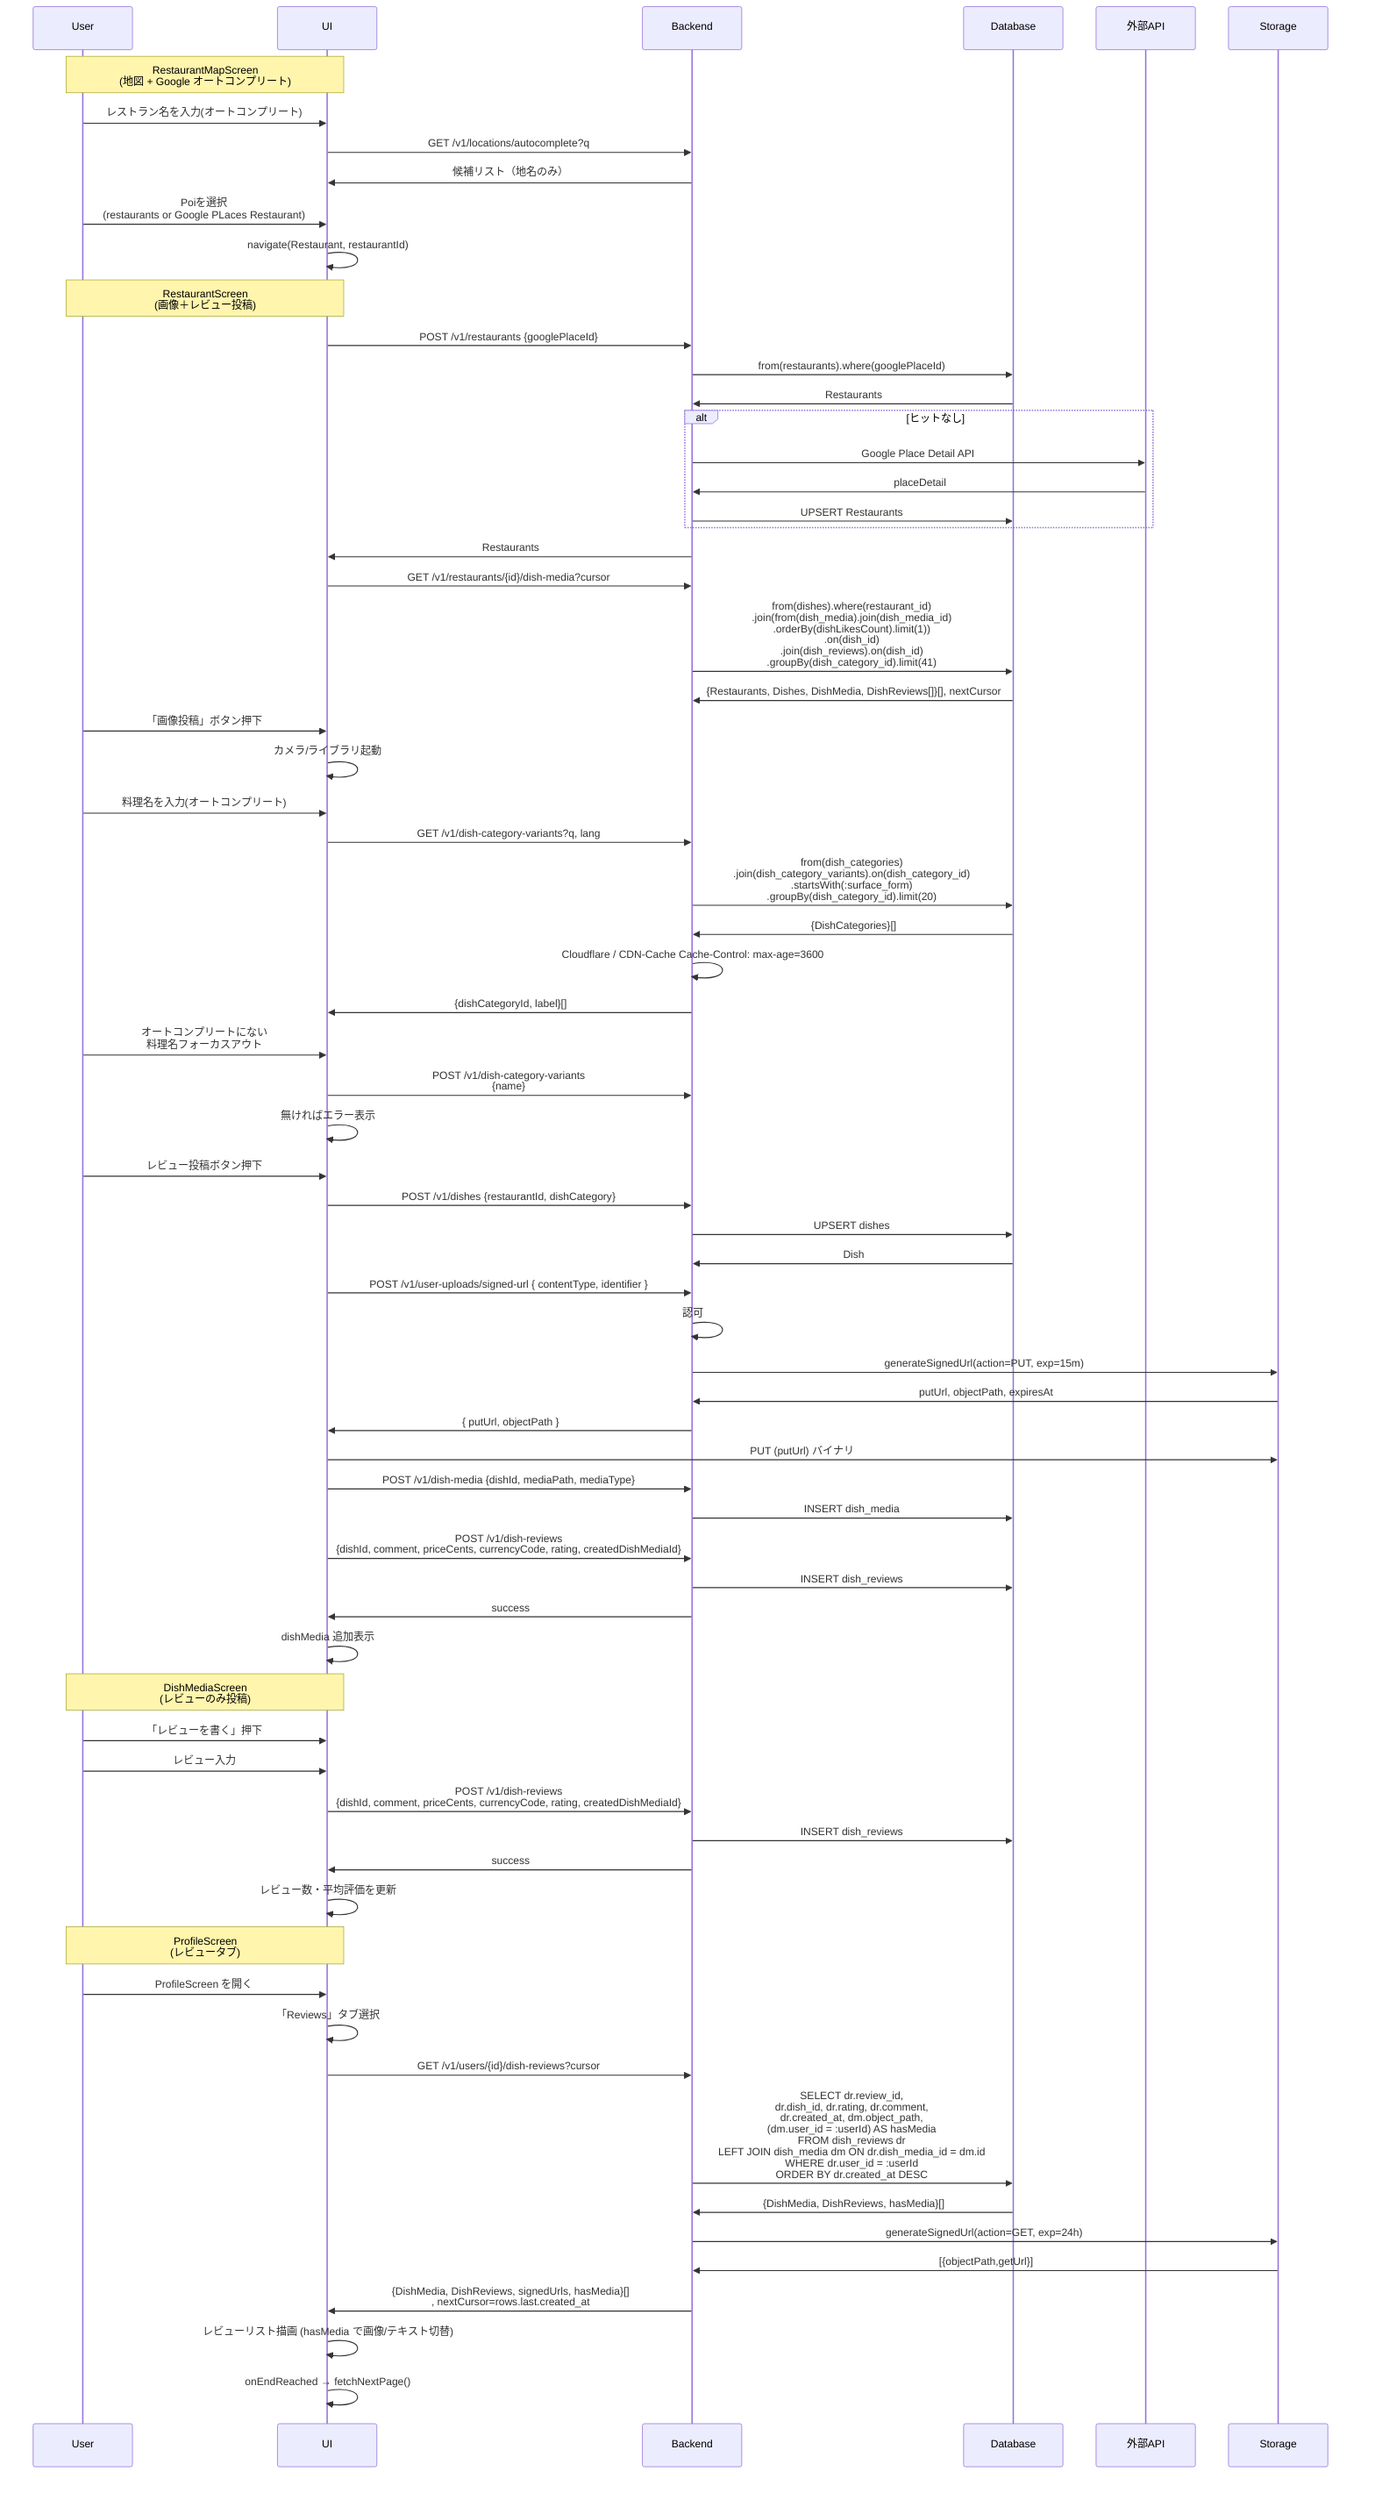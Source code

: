sequenceDiagram
    %% 共通登場人物
    participant User
    participant UI
    participant Backend
    participant Database
    participant 外部API
    participant Storage

%% review/restaurant‑map ────────────────────────
    Note over User,UI: RestaurantMapScreen<br>(地図 + Google オートコンプリート)
    User ->> UI: レストラン名を入力(オートコンプリート)
        UI ->> Backend: GET /v1/locations/autocomplete?q
            Backend ->> UI: 候補リスト（地名のみ）
    User ->> UI: Poiを選択<br>(restaurants or Google PLaces Restaurant)
        UI ->> UI: navigate(Restaurant, restaurantId)

    %% review/restaurant‑screen 画像＋レビュー投稿 ───────
    Note over User,UI: RestaurantScreen<br>(画像＋レビュー投稿)
        UI ->> Backend: POST /v1/restaurants {googlePlaceId}
            Backend ->> Database: from(restaurants).where(googlePlaceId)
                Database ->> Backend: Restaurants
            alt ヒットなし
                Backend ->> 外部API: Google Place Detail API
                    外部API ->> Backend: placeDetail
                Backend ->> Database: UPSERT Restaurants
            end
            Backend ->> UI: Restaurants
        UI ->> Backend: GET /v1/restaurants/{id}/dish-media?cursor
            Backend ->> Database: from(dishes).where(restaurant_id)<br>.join(from(dish_media).join(dish_media_id)<br>.orderBy(dishLikesCount).limit(1))<br>.on(dish_id)<br>.join(dish_reviews).on(dish_id)<br>.groupBy(dish_category_id).limit(41)
                Database ->> Backend: {Restaurants, Dishes, DishMedia, DishReviews[]}[], nextCursor
    User ->> UI: 「画像投稿」ボタン押下
        UI ->> UI: カメラ/ライブラリ起動
    User ->> UI: 料理名を入力(オートコンプリート)
        UI ->> Backend: GET /v1/dish-category-variants?q, lang
            Backend ->> Database: from(dish_categories)<br>.join(dish_category_variants).on(dish_category_id)<br>.startsWith(:surface_form)<br>.groupBy(dish_category_id).limit(20)
                Database ->> Backend: {DishCategories}[]
            Backend ->> Backend: Cloudflare / CDN‐Cache Cache-Control: max-age=3600
            Backend ->> UI: {dishCategoryId, label}[]
    User ->> UI: オートコンプリートにない<br>料理名フォーカスアウト
        UI ->> Backend: POST /v1/dish-category-variants<br>{name}
        UI ->> UI: 無ければエラー表示
    User ->> UI: レビュー投稿ボタン押下
        UI ->> Backend: POST /v1/dishes {restaurantId, dishCategory}
            Backend ->> Database: UPSERT dishes
                Database ->> Backend: Dish
        UI ->> Backend: POST /v1/user-uploads/signed-url { contentType, identifier }
            Backend ->> Backend: 認可
            Backend ->> Storage: generateSignedUrl(action=PUT, exp=15m)
                Storage ->> Backend: putUrl, objectPath, expiresAt
            Backend ->> UI: { putUrl, objectPath }
        UI ->> Storage: PUT (putUrl) バイナリ
        UI ->> Backend: POST /v1/dish-media {dishId, mediaPath, mediaType}
            Backend ->> Database: INSERT dish_media
        UI ->> Backend: POST /v1/dish-reviews<br>{dishId, comment, priceCents, currencyCode, rating, createdDishMediaId}
            Backend ->> Database: INSERT dish_reviews
        Backend ->> UI: success
    UI ->> UI: dishMedia 追加表示

    %% review/dish‑media‑screen レビューのみ ───────
    Note over User,UI: DishMediaScreen<br>(レビューのみ投稿)
    User ->> UI: 「レビューを書く」押下
    User ->> UI: レビュー入力
        UI ->> Backend: POST /v1/dish-reviews<br>{dishId, comment, priceCents, currencyCode, rating, createdDishMediaId}
            Backend ->> Database: INSERT dish_reviews
        Backend ->> UI: success
    UI ->> UI: レビュー数・平均評価を更新

%% profile/reviews‑tab レビュー一覧 ──────────────
    Note over User,UI: ProfileScreen<br>(レビュータブ)
    User ->> UI: ProfileScreen を開く
        UI ->> UI: 「Reviews」タブ選択
        UI ->> Backend: GET /v1/users/{id}/dish-reviews?cursor
            Backend ->> Database: SELECT dr.review_id,<br>dr.dish_id, dr.rating, dr.comment,<br>dr.created_at, dm.object_path,<br>(dm.user_id = :userId) AS hasMedia<br>FROM dish_reviews dr<br>LEFT JOIN dish_media dm ON dr.dish_media_id = dm.id<br>WHERE dr.user_id = :userId<br>ORDER BY dr.created_at DESC
                Database ->> Backend: {DishMedia, DishReviews, hasMedia}[]
            Backend ->> Storage: generateSignedUrl(action=GET, exp=24h)
                Storage ->> Backend: [{objectPath,getUrl}]
            Backend ->> UI: {DishMedia, DishReviews, signedUrls, hasMedia}[]<br>, nextCursor=rows.last.created_at
    UI ->> UI: レビューリスト描画 (hasMedia で画像/テキスト切替)
    UI ->> UI: onEndReached → fetchNextPage()